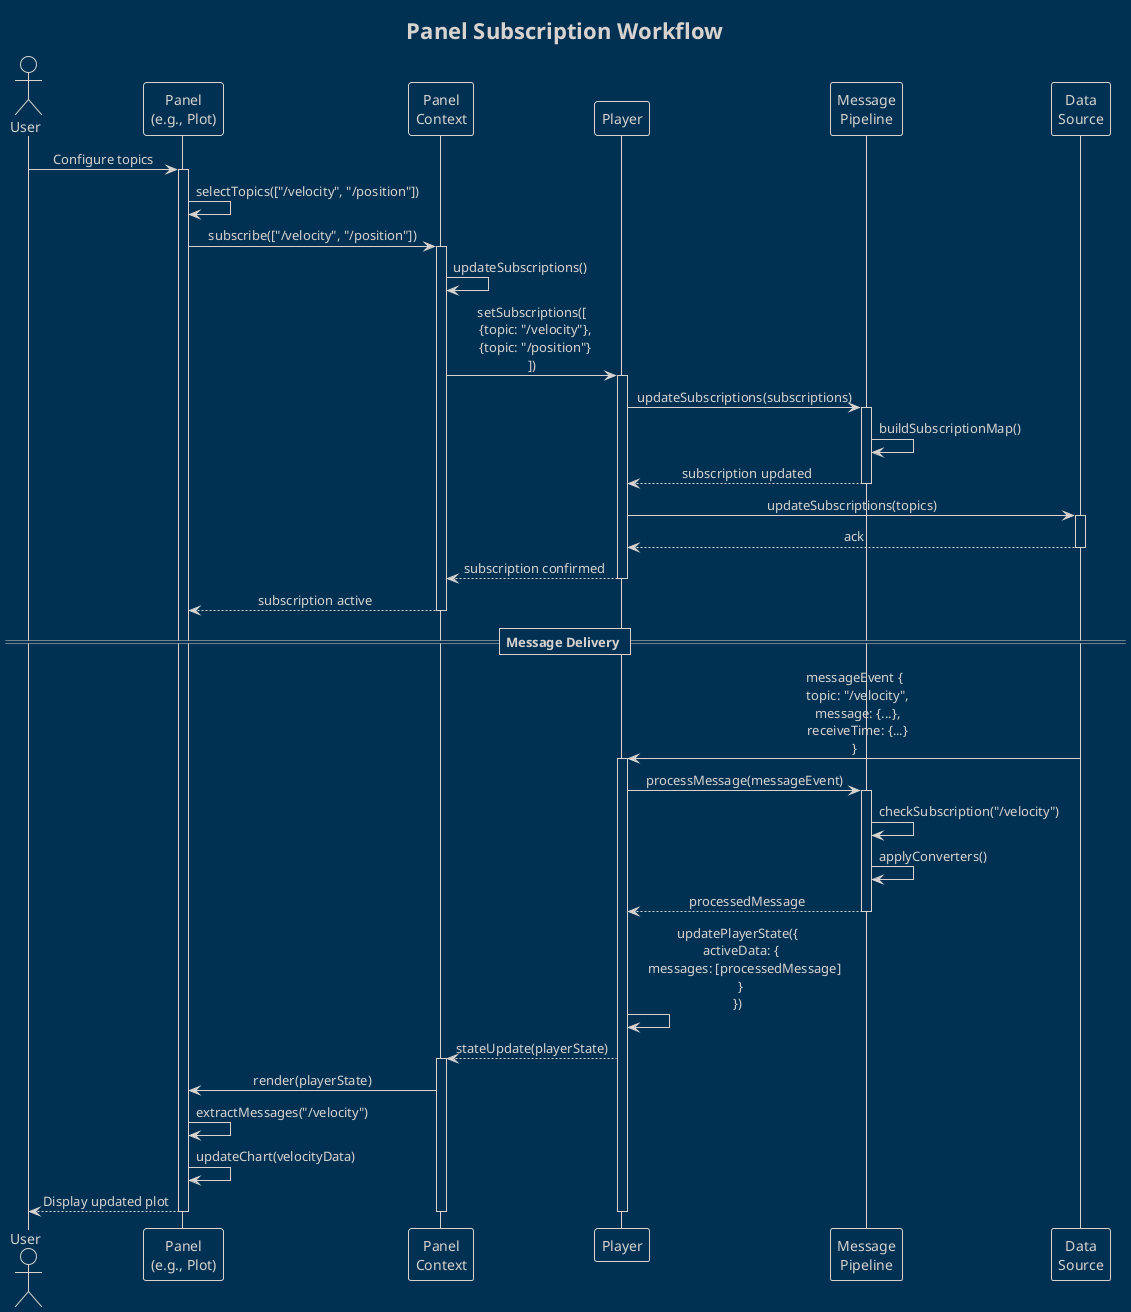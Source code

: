 @startuml panel-subscription-sequence
!theme blueprint
skinparam sequenceMessageAlign center

title Panel Subscription Workflow

actor User
participant "Panel\n(e.g., Plot)" as Panel
participant "Panel\nContext" as Context
participant "Player" as Player
participant "Message\nPipeline" as Pipeline
participant "Data\nSource" as Source

User -> Panel: Configure topics
activate Panel
Panel -> Panel: selectTopics(["/velocity", "/position"])

Panel -> Context: subscribe(["/velocity", "/position"])
activate Context

Context -> Context: updateSubscriptions()
Context -> Player: setSubscriptions([\n  {topic: "/velocity"},\n  {topic: "/position"}\n])
activate Player

Player -> Pipeline: updateSubscriptions(subscriptions)
activate Pipeline
Pipeline -> Pipeline: buildSubscriptionMap()
Pipeline --> Player: subscription updated
deactivate Pipeline

Player -> Source: updateSubscriptions(topics)
activate Source
Source --> Player: ack
deactivate Source

Player --> Context: subscription confirmed
deactivate Player
Context --> Panel: subscription active
deactivate Context

== Message Delivery ==

Source -> Player: messageEvent {\n  topic: "/velocity",\n  message: {...},\n  receiveTime: {...}\n}
activate Player

Player -> Pipeline: processMessage(messageEvent)
activate Pipeline

Pipeline -> Pipeline: checkSubscription("/velocity")
Pipeline -> Pipeline: applyConverters()
Pipeline --> Player: processedMessage

deactivate Pipeline

Player -> Player: updatePlayerState({\n  activeData: {\n    messages: [processedMessage]\n  }\n})

Player --> Context: stateUpdate(playerState)
activate Context

Context -> Panel: render(playerState)
Panel -> Panel: extractMessages("/velocity")
Panel -> Panel: updateChart(velocityData)
Panel --> User: Display updated plot

deactivate Context
deactivate Player
deactivate Panel

@enduml